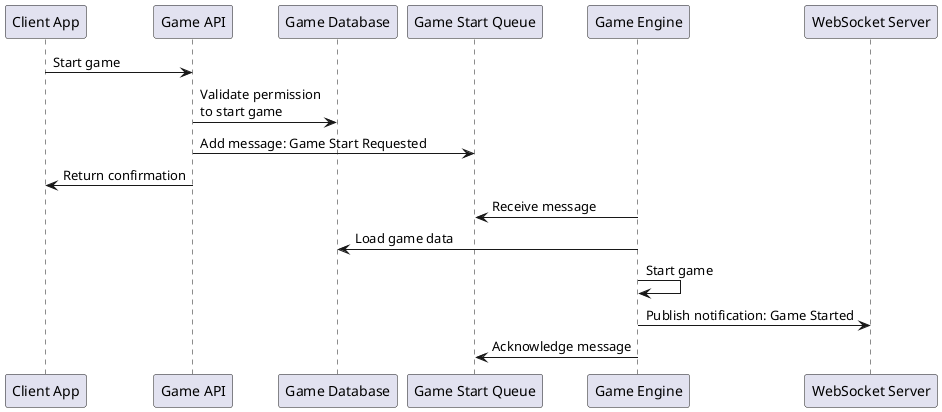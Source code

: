 @startuml
participant "Client App" as ClientApp
participant "Game API" as GameAPI
participant "Game Database" as GameDatabase
participant "Game Start Queue" as GameStartQueue
participant "Game Engine" as GameEngine
participant "WebSocket Server" as WebSocketServer
ClientApp -> GameAPI : Start game
GameAPI -> GameDatabase : Validate permission\nto start game
GameAPI -> GameStartQueue : Add message: Game Start Requested
GameAPI -> ClientApp : Return confirmation
GameEngine -> GameStartQueue: Receive message
GameEngine -> GameDatabase: Load game data
GameEngine -> GameEngine: Start game
GameEngine -> WebSocketServer: Publish notification: Game Started
GameEngine -> GameStartQueue : Acknowledge message
@enduml
